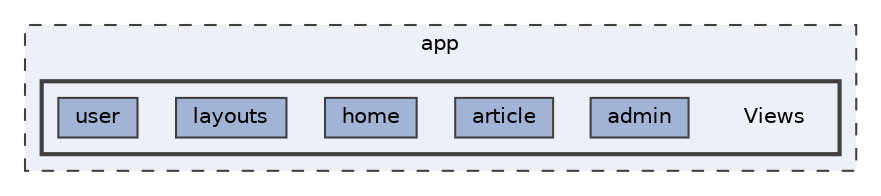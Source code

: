 digraph "app/Views"
{
 // LATEX_PDF_SIZE
  bgcolor="transparent";
  edge [fontname=Helvetica,fontsize=10,labelfontname=Helvetica,labelfontsize=10];
  node [fontname=Helvetica,fontsize=10,shape=box,height=0.2,width=0.4];
  compound=true
  subgraph clusterdir_d422163b96683743ed3963d4aac17747 {
    graph [ bgcolor="#edf0f7", pencolor="grey25", label="app", fontname=Helvetica,fontsize=10 style="filled,dashed", URL="dir_d422163b96683743ed3963d4aac17747.html",tooltip=""]
  subgraph clusterdir_71aab6f90b0412e948eb651ee031ad84 {
    graph [ bgcolor="#edf0f7", pencolor="grey25", label="", fontname=Helvetica,fontsize=10 style="filled,bold", URL="dir_71aab6f90b0412e948eb651ee031ad84.html",tooltip=""]
    dir_71aab6f90b0412e948eb651ee031ad84 [shape=plaintext, label="Views"];
  dir_5ef81b748ad968ba1a7716e8407b2914 [label="admin", fillcolor="#a2b4d6", color="grey25", style="filled", URL="dir_5ef81b748ad968ba1a7716e8407b2914.html",tooltip=""];
  dir_bca00d8bb5e10cac10e3c6d8ebc82d6a [label="article", fillcolor="#a2b4d6", color="grey25", style="filled", URL="dir_bca00d8bb5e10cac10e3c6d8ebc82d6a.html",tooltip=""];
  dir_7a76b8106d189fc685ab4d3871ae0862 [label="home", fillcolor="#a2b4d6", color="grey25", style="filled", URL="dir_7a76b8106d189fc685ab4d3871ae0862.html",tooltip=""];
  dir_ae4d16829c666f69298753018ead661d [label="layouts", fillcolor="#a2b4d6", color="grey25", style="filled", URL="dir_ae4d16829c666f69298753018ead661d.html",tooltip=""];
  dir_f230f0fa74eb66b9d16df82f122abe10 [label="user", fillcolor="#a2b4d6", color="grey25", style="filled", URL="dir_f230f0fa74eb66b9d16df82f122abe10.html",tooltip=""];
  }
  }
}
